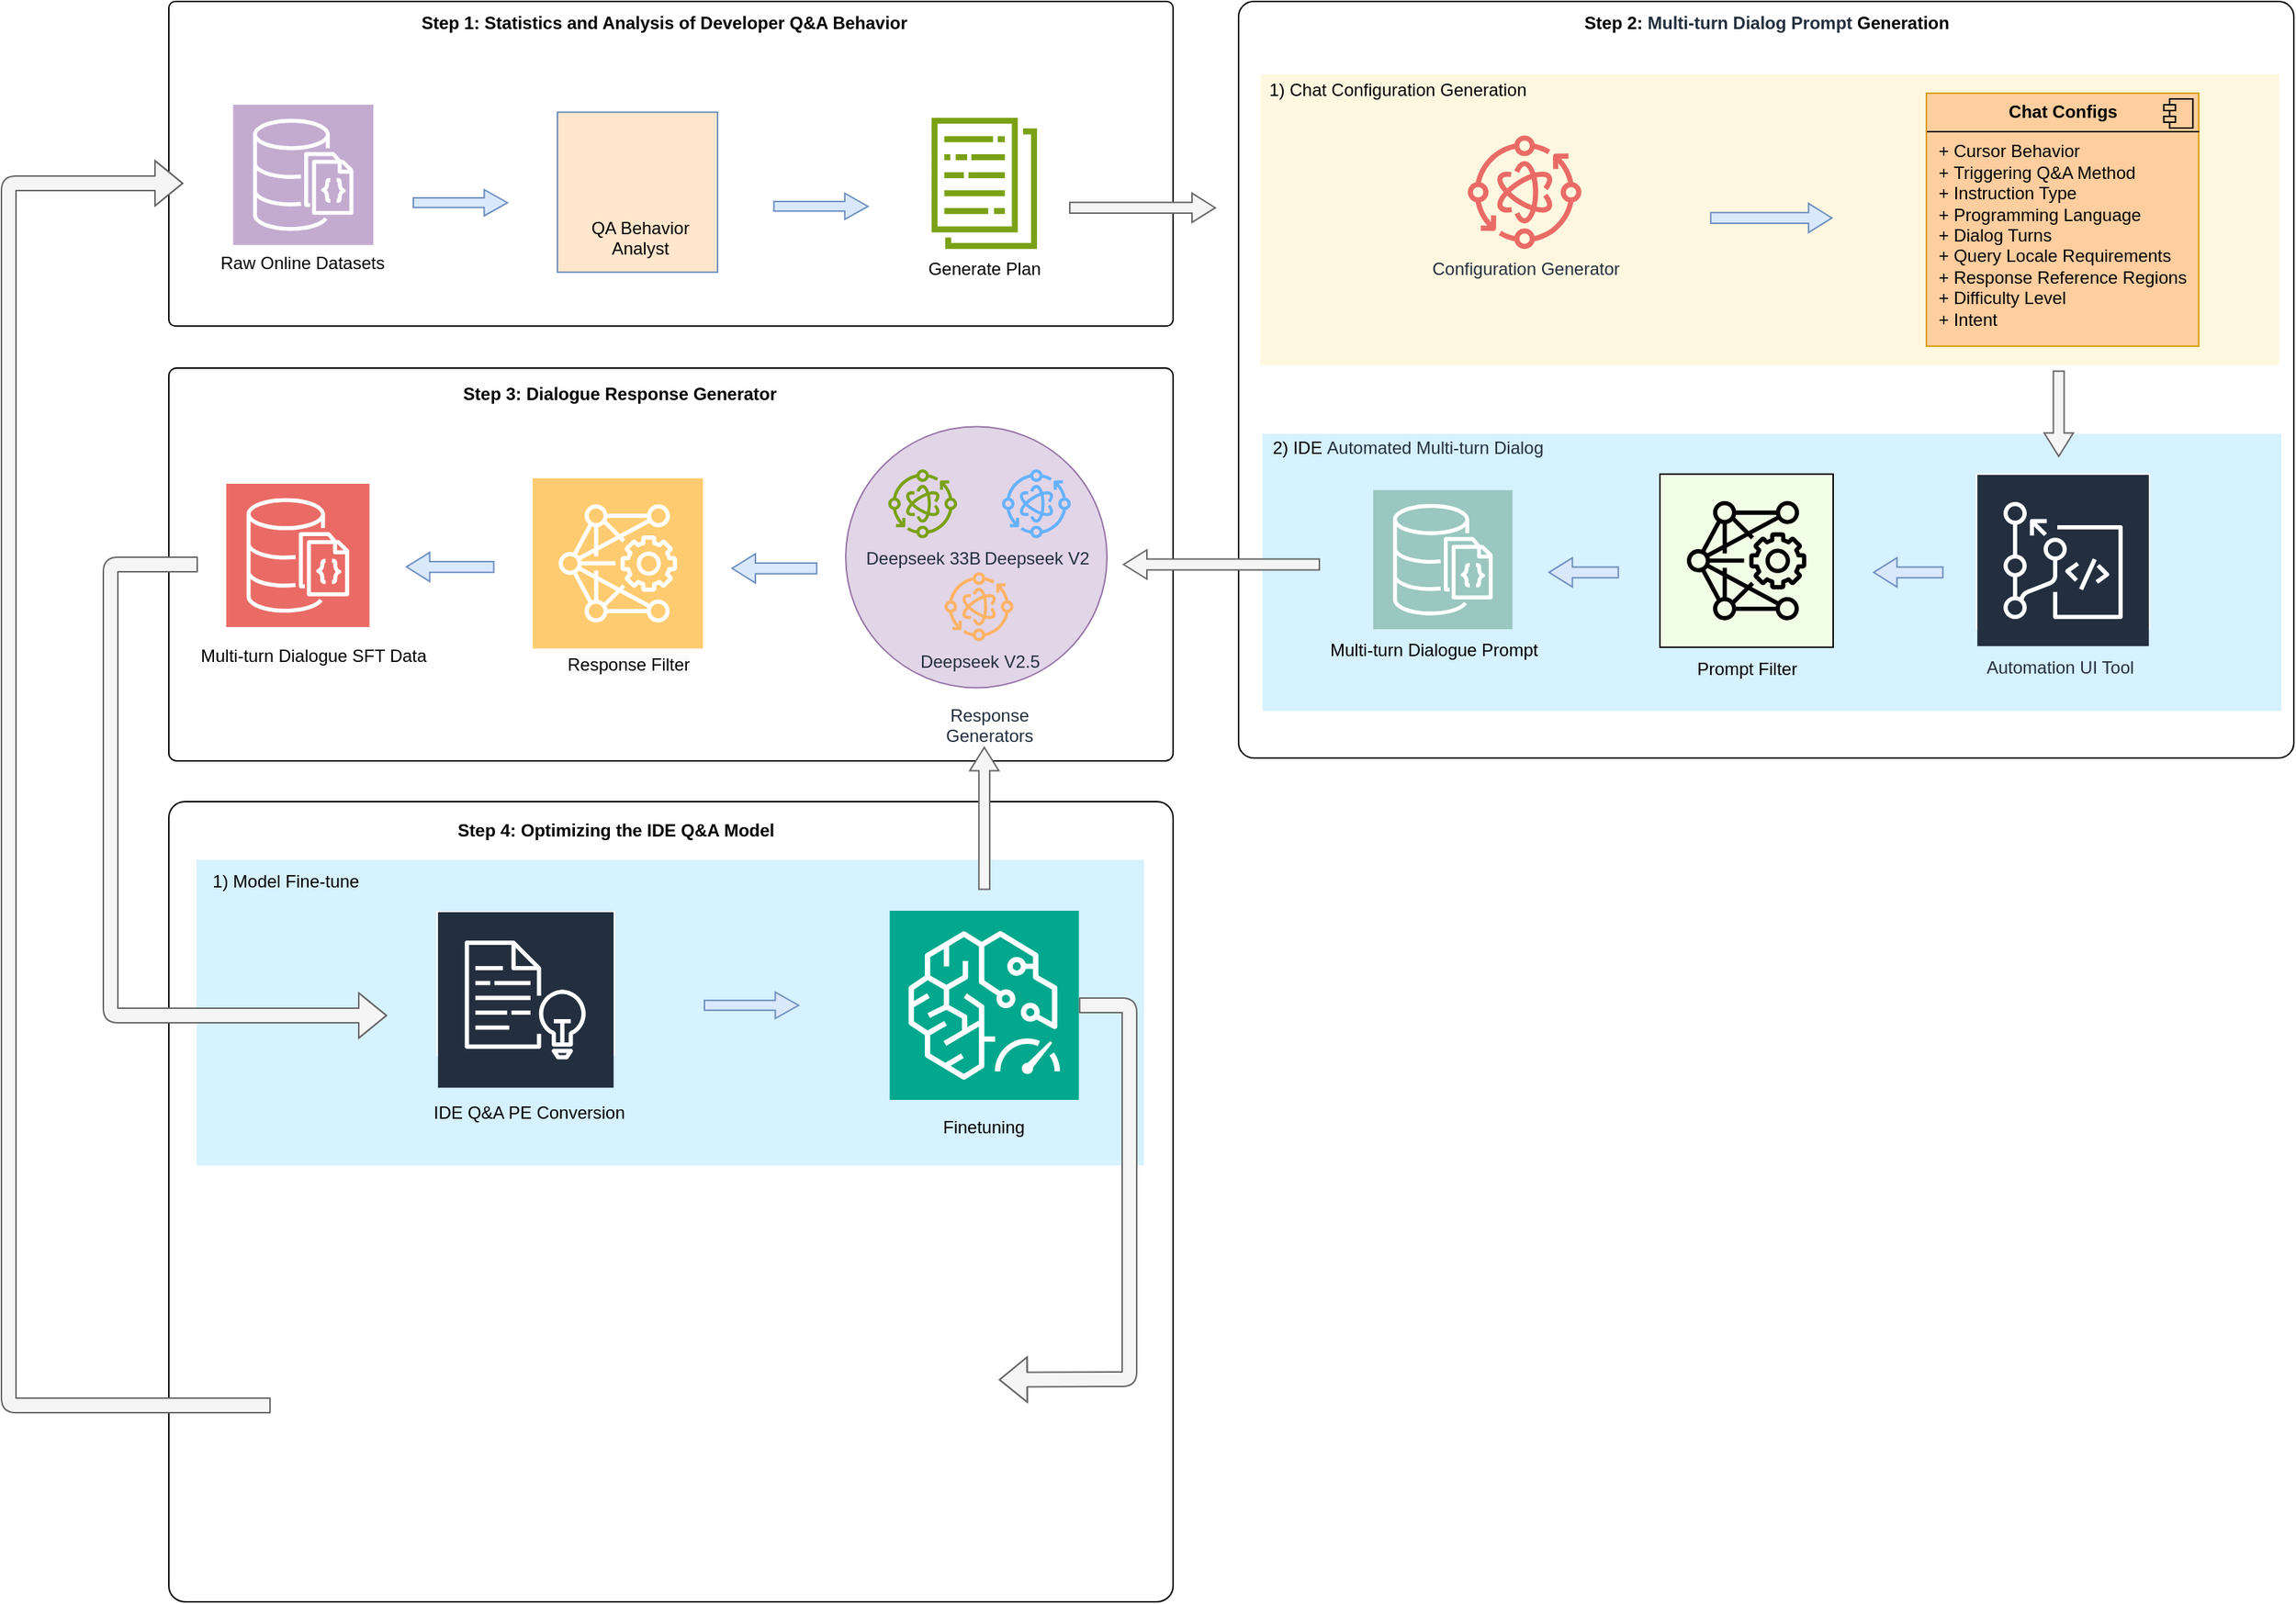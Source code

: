<mxfile version="24.7.16">
  <diagram name="第 1 页" id="gBcdoSO4XW2pjzrJ0r_s">
    <mxGraphModel dx="4261" dy="2553" grid="1" gridSize="10" guides="1" tooltips="1" connect="1" arrows="1" fold="1" page="1" pageScale="1" pageWidth="827" pageHeight="1169" math="0" shadow="0">
      <root>
        <mxCell id="0" />
        <mxCell id="1" parent="0" />
        <mxCell id="jeEwIzRltNPY7sXpc93a-125" value="" style="rounded=1;whiteSpace=wrap;html=1;fillColor=none;glass=0;arcSize=2;" vertex="1" parent="1">
          <mxGeometry x="-1030" y="430" width="690" height="550" as="geometry" />
        </mxCell>
        <mxCell id="jeEwIzRltNPY7sXpc93a-138" value="" style="rounded=0;whiteSpace=wrap;html=1;fillColor=#D6F1FF;strokeColor=none;" vertex="1" parent="1">
          <mxGeometry x="-1011" y="470" width="651" height="210" as="geometry" />
        </mxCell>
        <mxCell id="jeEwIzRltNPY7sXpc93a-87" value="" style="rounded=1;whiteSpace=wrap;html=1;fillColor=none;glass=0;arcSize=2;" vertex="1" parent="1">
          <mxGeometry x="-1030" y="132" width="690" height="270" as="geometry" />
        </mxCell>
        <mxCell id="jeEwIzRltNPY7sXpc93a-62" value="" style="rounded=1;whiteSpace=wrap;html=1;fillColor=none;glass=0;arcSize=2;" vertex="1" parent="1">
          <mxGeometry x="-295" y="-120" width="725" height="520" as="geometry" />
        </mxCell>
        <mxCell id="jeEwIzRltNPY7sXpc93a-86" value="" style="rounded=0;whiteSpace=wrap;html=1;fillColor=#D6F1FF;strokeColor=none;" vertex="1" parent="1">
          <mxGeometry x="-278.5" y="177.17" width="700" height="190.5" as="geometry" />
        </mxCell>
        <mxCell id="jeEwIzRltNPY7sXpc93a-85" value="" style="rounded=0;whiteSpace=wrap;html=1;fillColor=#FFF7E0;strokeColor=none;" vertex="1" parent="1">
          <mxGeometry x="-280" y="-70" width="700" height="200" as="geometry" />
        </mxCell>
        <mxCell id="jeEwIzRltNPY7sXpc93a-1" value="" style="rounded=1;whiteSpace=wrap;html=1;fillColor=none;glass=0;arcSize=2;" vertex="1" parent="1">
          <mxGeometry x="-1030" y="-120" width="690" height="223.13" as="geometry" />
        </mxCell>
        <mxCell id="WeLG5edQ8tTJFwp3-dpX-18" value="" style="html=1;shadow=0;dashed=0;align=center;verticalAlign=middle;shape=mxgraph.arrows2.arrow;dy=0.63;dx=16;notch=0;fillColor=#f5f5f5;strokeColor=#666666;fontColor=#333333;" parent="1" vertex="1">
          <mxGeometry x="-411" y="11.82" width="100" height="20" as="geometry" />
        </mxCell>
        <mxCell id="WeLG5edQ8tTJFwp3-dpX-63" value="" style="html=1;shadow=0;dashed=0;align=center;verticalAlign=middle;shape=mxgraph.arrows2.arrow;dy=0.63;dx=16;notch=0;fillColor=#dae8fc;strokeColor=#6c8ebf;rotation=-180;" parent="1" vertex="1">
          <mxGeometry x="-866.74" y="258.67" width="60" height="20" as="geometry" />
        </mxCell>
        <mxCell id="jeEwIzRltNPY7sXpc93a-7" value="&lt;b&gt;Step 1: Statistics and Analysis of Developer Q&amp;amp;A Behavior&lt;/b&gt;" style="text;html=1;align=center;verticalAlign=middle;whiteSpace=wrap;rounded=0;" vertex="1" parent="1">
          <mxGeometry x="-860" y="-114.87" width="341" height="20" as="geometry" />
        </mxCell>
        <mxCell id="jeEwIzRltNPY7sXpc93a-35" value="" style="sketch=0;outlineConnect=0;fontColor=#232F3E;gradientColor=none;strokeColor=#000000;fillColor=#F1FFE6;dashed=0;verticalLabelPosition=middle;verticalAlign=bottom;align=center;html=1;whiteSpace=wrap;fontSize=10;fontStyle=1;spacing=3;shape=mxgraph.aws4.productIcon;prIcon=mxgraph.aws4.deep_learning_amis;" vertex="1" parent="1">
          <mxGeometry x="-6" y="204.34" width="120" height="120" as="geometry" />
        </mxCell>
        <mxCell id="jeEwIzRltNPY7sXpc93a-46" value="&lt;span style=&quot;color: rgb(0, 0, 0); background-color: rgb(255, 255, 255);&quot;&gt;Generate Plan&lt;/span&gt;" style="sketch=0;outlineConnect=0;fontColor=#232F3E;gradientColor=none;fillColor=#7AA116;strokeColor=none;dashed=0;verticalLabelPosition=bottom;verticalAlign=top;align=center;html=1;fontSize=12;fontStyle=0;aspect=fixed;pointerEvents=1;shape=mxgraph.aws4.data_set;" vertex="1" parent="1">
          <mxGeometry x="-506.15" y="-40.05" width="72.86" height="90.18" as="geometry" />
        </mxCell>
        <mxCell id="jeEwIzRltNPY7sXpc93a-51" value="Configuration Generator" style="sketch=0;outlineConnect=0;fontColor=#232F3E;gradientColor=none;fillColor=#EA6B66;strokeColor=none;dashed=0;verticalLabelPosition=bottom;verticalAlign=top;align=center;html=1;fontSize=12;fontStyle=0;aspect=fixed;pointerEvents=1;shape=mxgraph.aws4.iot_greengrass_component_nucleus;" vertex="1" parent="1">
          <mxGeometry x="-137.5" y="-27.87" width="78" height="78" as="geometry" />
        </mxCell>
        <mxCell id="jeEwIzRltNPY7sXpc93a-63" value="&lt;b&gt;Step 2:&amp;nbsp;&lt;span style=&quot;color: rgb(35, 47, 62);&quot;&gt;Multi-turn Dialog Prompt&lt;/span&gt;&lt;span style=&quot;text-wrap: nowrap; background-color: rgb(255, 255, 255);&quot;&gt;&amp;nbsp;Generation&lt;/span&gt;&lt;/b&gt;" style="text;html=1;align=center;verticalAlign=middle;whiteSpace=wrap;rounded=0;" vertex="1" parent="1">
          <mxGeometry x="-122.5" y="-114.87" width="380" height="20" as="geometry" />
        </mxCell>
        <mxCell id="jeEwIzRltNPY7sXpc93a-73" value="1) Chat&amp;nbsp;Configuration Generation" style="text;html=1;align=center;verticalAlign=middle;resizable=0;points=[];autosize=1;strokeColor=none;fillColor=none;" vertex="1" parent="1">
          <mxGeometry x="-286.5" y="-73.87" width="200" height="30" as="geometry" />
        </mxCell>
        <mxCell id="jeEwIzRltNPY7sXpc93a-74" value="" style="html=1;shadow=0;dashed=0;align=center;verticalAlign=middle;shape=mxgraph.arrows2.arrow;dy=0.63;dx=16;notch=0;fillColor=#dae8fc;strokeColor=#6c8ebf;" vertex="1" parent="1">
          <mxGeometry x="29.39" y="18.82" width="83.23" height="20" as="geometry" />
        </mxCell>
        <mxCell id="jeEwIzRltNPY7sXpc93a-80" value="&lt;p style=&quot;margin:0px;margin-top:6px;text-align:center;&quot;&gt;&lt;span style=&quot;background-color: rgb(255, 206, 159);&quot;&gt;&lt;span style=&quot;text-wrap: nowrap;&quot;&gt;&lt;b style=&quot;&quot;&gt;Chat Configs&lt;/b&gt;&lt;/span&gt;&lt;br&gt;&lt;/span&gt;&lt;/p&gt;&lt;hr size=&quot;1&quot; style=&quot;border-style:solid;&quot;&gt;&lt;p style=&quot;margin:0px;margin-left:8px;&quot;&gt;+ Cursor Behavior&lt;br&gt;+&amp;nbsp;&lt;span style=&quot;background-color: initial;&quot;&gt;Triggering Q&amp;amp;A Method&lt;/span&gt;&lt;/p&gt;&lt;p style=&quot;margin:0px;margin-left:8px;&quot;&gt;+&amp;nbsp;&lt;span style=&quot;background-color: initial;&quot;&gt;Instruction Type&lt;/span&gt;&lt;span style=&quot;background-color: initial;&quot;&gt;&lt;br&gt;&lt;/span&gt;&lt;/p&gt;&lt;p style=&quot;margin:0px;margin-left:8px;&quot;&gt;+&amp;nbsp;&lt;span style=&quot;background-color: initial;&quot;&gt;Programming Language&lt;/span&gt;&lt;span style=&quot;background-color: initial;&quot;&gt;&lt;br&gt;&lt;/span&gt;&lt;/p&gt;&lt;p style=&quot;margin:0px;margin-left:8px;&quot;&gt;+&amp;nbsp;&lt;span style=&quot;background-color: initial;&quot;&gt;Dialog Turns&lt;/span&gt;&lt;span style=&quot;background-color: initial;&quot;&gt;&lt;br&gt;&lt;/span&gt;&lt;/p&gt;&lt;p style=&quot;margin:0px;margin-left:8px;&quot;&gt;+&amp;nbsp;&lt;span style=&quot;background-color: initial;&quot;&gt;Query&amp;nbsp;&lt;/span&gt;&lt;span style=&quot;background-color: initial;&quot;&gt;Locale Requirements&lt;/span&gt;&lt;/p&gt;&lt;p style=&quot;margin:0px;margin-left:8px;&quot;&gt;+&amp;nbsp;&lt;span style=&quot;background-color: initial;&quot;&gt;Response Reference Regions&lt;/span&gt;&lt;span style=&quot;background-color: initial;&quot;&gt;&lt;br&gt;&lt;/span&gt;&lt;/p&gt;&lt;p style=&quot;margin:0px;margin-left:8px;&quot;&gt;+&amp;nbsp;&lt;span style=&quot;background-color: initial;&quot;&gt;Difficulty Level&lt;/span&gt;&lt;span style=&quot;background-color: initial;&quot;&gt;&lt;br&gt;&lt;/span&gt;&lt;/p&gt;&lt;p style=&quot;margin:0px;margin-left:8px;&quot;&gt;+&amp;nbsp;&lt;span style=&quot;background-color: initial;&quot;&gt;Intent&lt;/span&gt;&lt;span style=&quot;background-color: initial;&quot;&gt;&lt;br&gt;&lt;/span&gt;&lt;/p&gt;" style="align=left;overflow=fill;html=1;dropTarget=0;whiteSpace=wrap;fillColor=#FFCE9F;strokeColor=#d79b00;" vertex="1" parent="1">
          <mxGeometry x="177.54" y="-56.94" width="187.14" height="173.87" as="geometry" />
        </mxCell>
        <mxCell id="jeEwIzRltNPY7sXpc93a-81" value="" style="shape=component;jettyWidth=8;jettyHeight=4;fillColor=#FFCE9F;" vertex="1" parent="jeEwIzRltNPY7sXpc93a-80">
          <mxGeometry x="1" width="20" height="20" relative="1" as="geometry">
            <mxPoint x="-24" y="4" as="offset" />
          </mxGeometry>
        </mxCell>
        <mxCell id="jeEwIzRltNPY7sXpc93a-83" value="" style="html=1;shadow=0;dashed=0;align=center;verticalAlign=middle;shape=mxgraph.arrows2.arrow;dy=0.63;dx=16;notch=0;fillColor=#dae8fc;strokeColor=#6c8ebf;rotation=-180;" vertex="1" parent="1">
          <mxGeometry x="141.32" y="262.42" width="47.54" height="20" as="geometry" />
        </mxCell>
        <mxCell id="jeEwIzRltNPY7sXpc93a-84" value="" style="html=1;shadow=0;dashed=0;align=center;verticalAlign=middle;shape=mxgraph.arrows2.arrow;dy=0.63;dx=16;notch=0;fillColor=#f5f5f5;strokeColor=#666666;rotation=90;fontColor=#333333;" vertex="1" parent="1">
          <mxGeometry x="239.25" y="153.42" width="58.5" height="20" as="geometry" />
        </mxCell>
        <mxCell id="jeEwIzRltNPY7sXpc93a-88" value="&lt;b&gt;Step 3:&amp;nbsp;Dialogue Response Generator&lt;/b&gt;" style="text;html=1;align=center;verticalAlign=middle;whiteSpace=wrap;rounded=0;" vertex="1" parent="1">
          <mxGeometry x="-910" y="140.2" width="380" height="20" as="geometry" />
        </mxCell>
        <mxCell id="jeEwIzRltNPY7sXpc93a-89" value="Prompt Filter" style="text;html=1;align=center;verticalAlign=middle;resizable=0;points=[];autosize=1;strokeColor=none;fillColor=none;" vertex="1" parent="1">
          <mxGeometry x="9" y="324.34" width="90" height="30" as="geometry" />
        </mxCell>
        <mxCell id="jeEwIzRltNPY7sXpc93a-90" value="&lt;span style=&quot;text-wrap: nowrap;&quot;&gt;2) IDE&amp;nbsp;&lt;/span&gt;&lt;font style=&quot;text-wrap: nowrap;&quot; color=&quot;#232f3e&quot;&gt;&lt;span style=&quot;text-wrap: wrap;&quot;&gt;Automated Multi-turn Dialog&lt;/span&gt;&lt;/font&gt;" style="rounded=0;whiteSpace=wrap;html=1;fillColor=none;strokeColor=none;" vertex="1" parent="1">
          <mxGeometry x="-281.5" y="173.17" width="205" height="27.12" as="geometry" />
        </mxCell>
        <mxCell id="jeEwIzRltNPY7sXpc93a-102" value="" style="group" vertex="1" connectable="0" parent="1">
          <mxGeometry x="211.58" y="204.34" width="122.06" height="145.71" as="geometry" />
        </mxCell>
        <mxCell id="jeEwIzRltNPY7sXpc93a-31" value="" style="sketch=0;outlineConnect=0;fontColor=#232F3E;gradientColor=none;strokeColor=#ffffff;fillColor=#232F3E;dashed=0;verticalLabelPosition=middle;verticalAlign=bottom;align=center;html=1;whiteSpace=wrap;fontSize=10;fontStyle=1;spacing=3;shape=mxgraph.aws4.productIcon;prIcon=mxgraph.aws4.codecommit;" vertex="1" parent="jeEwIzRltNPY7sXpc93a-102">
          <mxGeometry width="119.816" height="107.369" as="geometry" />
        </mxCell>
        <mxCell id="jeEwIzRltNPY7sXpc93a-104" value="" style="group" vertex="1" connectable="0" parent="1">
          <mxGeometry x="-234" y="215.87" width="170" height="122.66" as="geometry" />
        </mxCell>
        <mxCell id="WeLG5edQ8tTJFwp3-dpX-38" value="&lt;span style=&quot;text-align: center;&quot;&gt;Multi-turn Dialogue Prompt&lt;/span&gt;" style="text;whiteSpace=wrap;html=1;" parent="jeEwIzRltNPY7sXpc93a-104" vertex="1">
          <mxGeometry y="95.66" width="170" height="27" as="geometry" />
        </mxCell>
        <mxCell id="jeEwIzRltNPY7sXpc93a-75" value="" style="sketch=0;points=[[0,0,0],[0.25,0,0],[0.5,0,0],[0.75,0,0],[1,0,0],[0,1,0],[0.25,1,0],[0.5,1,0],[0.75,1,0],[1,1,0],[0,0.25,0],[0,0.5,0],[0,0.75,0],[1,0.25,0],[1,0.5,0],[1,0.75,0]];outlineConnect=0;fontColor=#232F3E;fillColor=#9AC7BF;strokeColor=#ffffff;dashed=0;verticalLabelPosition=bottom;verticalAlign=top;align=center;html=1;fontSize=12;fontStyle=0;aspect=fixed;shape=mxgraph.aws4.resourceIcon;resIcon=mxgraph.aws4.documentdb_with_mongodb_compatibility;" vertex="1" parent="jeEwIzRltNPY7sXpc93a-104">
          <mxGeometry x="31.5" width="95.66" height="95.66" as="geometry" />
        </mxCell>
        <mxCell id="jeEwIzRltNPY7sXpc93a-77" value="&lt;span style=&quot;color: rgb(35, 47, 62); font-family: Helvetica; font-size: 12px; font-style: normal; font-variant-ligatures: normal; font-variant-caps: normal; font-weight: 400; letter-spacing: normal; orphans: 2; text-align: center; text-indent: 0px; text-transform: none; widows: 2; word-spacing: 0px; -webkit-text-stroke-width: 0px; white-space: normal; text-decoration-thickness: initial; text-decoration-style: initial; text-decoration-color: initial; float: none; display: inline !important;&quot;&gt;Automation UI Tool&lt;/span&gt;" style="text;whiteSpace=wrap;html=1;" vertex="1" parent="1">
          <mxGeometry x="217.22" y="324.34" width="112.06" height="30" as="geometry" />
        </mxCell>
        <mxCell id="jeEwIzRltNPY7sXpc93a-106" value="" style="html=1;shadow=0;dashed=0;align=center;verticalAlign=middle;shape=mxgraph.arrows2.arrow;dy=0.63;dx=16;notch=0;fillColor=#dae8fc;strokeColor=#6c8ebf;rotation=-180;" vertex="1" parent="1">
          <mxGeometry x="-81.68" y="262.42" width="47.54" height="20" as="geometry" />
        </mxCell>
        <mxCell id="jeEwIzRltNPY7sXpc93a-108" value="" style="group" vertex="1" connectable="0" parent="1">
          <mxGeometry x="-564.94" y="172.23" width="184.44" height="220" as="geometry" />
        </mxCell>
        <mxCell id="jeEwIzRltNPY7sXpc93a-107" value="" style="ellipse;whiteSpace=wrap;html=1;aspect=fixed;fillColor=#e1d5e7;strokeColor=#9673a6;" vertex="1" parent="jeEwIzRltNPY7sXpc93a-108">
          <mxGeometry width="179.5" height="179.5" as="geometry" />
        </mxCell>
        <mxCell id="jeEwIzRltNPY7sXpc93a-95" value="Deepseek 33B" style="sketch=0;outlineConnect=0;fontColor=#232F3E;gradientColor=none;fillColor=#7AA116;strokeColor=none;dashed=0;verticalLabelPosition=bottom;verticalAlign=top;align=center;html=1;fontSize=12;fontStyle=0;aspect=fixed;pointerEvents=1;shape=mxgraph.aws4.iot_greengrass_component_nucleus;" vertex="1" parent="jeEwIzRltNPY7sXpc93a-108">
          <mxGeometry x="29.215" y="29.392" width="47.299" height="47.299" as="geometry" />
        </mxCell>
        <mxCell id="jeEwIzRltNPY7sXpc93a-96" value="Deepseek V2" style="sketch=0;outlineConnect=0;fontColor=#232F3E;gradientColor=none;fillColor=#66B2FF;strokeColor=none;dashed=0;verticalLabelPosition=bottom;verticalAlign=top;align=center;html=1;fontSize=12;fontStyle=0;aspect=fixed;pointerEvents=1;shape=mxgraph.aws4.iot_greengrass_component_nucleus;" vertex="1" parent="jeEwIzRltNPY7sXpc93a-108">
          <mxGeometry x="107.352" y="29.392" width="47.299" height="47.299" as="geometry" />
        </mxCell>
        <mxCell id="jeEwIzRltNPY7sXpc93a-97" value="Deepseek V2.5" style="sketch=0;outlineConnect=0;fontColor=#232F3E;gradientColor=none;fillColor=#FFB366;strokeColor=none;dashed=0;verticalLabelPosition=bottom;verticalAlign=top;align=center;html=1;fontSize=12;fontStyle=0;aspect=fixed;pointerEvents=1;shape=mxgraph.aws4.iot_greengrass_component_nucleus;" vertex="1" parent="jeEwIzRltNPY7sXpc93a-108">
          <mxGeometry x="67.919" y="100.119" width="47.299" height="47.299" as="geometry" />
        </mxCell>
        <mxCell id="jeEwIzRltNPY7sXpc93a-99" value="&lt;div style=&quot;text-align: center;&quot;&gt;&lt;span style=&quot;background-color: initial;&quot;&gt;&lt;font color=&quot;#232f3e&quot;&gt;Response Generators&lt;/font&gt;&lt;/span&gt;&lt;/div&gt;" style="text;whiteSpace=wrap;html=1;" vertex="1" parent="jeEwIzRltNPY7sXpc93a-108">
          <mxGeometry x="42.356" y="184.823" width="112.299" height="35.177" as="geometry" />
        </mxCell>
        <mxCell id="jeEwIzRltNPY7sXpc93a-113" value="" style="html=1;shadow=0;dashed=0;align=center;verticalAlign=middle;shape=mxgraph.arrows2.arrow;dy=0.63;dx=16;notch=0;fillColor=#dae8fc;strokeColor=#6c8ebf;rotation=-180;" vertex="1" parent="1">
          <mxGeometry x="-643" y="259.67" width="58.13" height="20" as="geometry" />
        </mxCell>
        <mxCell id="jeEwIzRltNPY7sXpc93a-116" value="" style="group" vertex="1" connectable="0" parent="1">
          <mxGeometry x="-781" y="206.75" width="119" height="145.25" as="geometry" />
        </mxCell>
        <mxCell id="jeEwIzRltNPY7sXpc93a-109" value="" style="outlineConnect=0;fontColor=#232F3E;gradientColor=none;strokeColor=#FFFFFF;fillColor=#FFCB70;dashed=0;verticalLabelPosition=middle;verticalAlign=bottom;align=center;html=1;whiteSpace=wrap;fontSize=10;fontStyle=1;spacing=3;shape=mxgraph.aws4.productIcon;prIcon=mxgraph.aws4.deep_learning_amis;shadow=0;" vertex="1" parent="jeEwIzRltNPY7sXpc93a-116">
          <mxGeometry width="119" height="115.669" as="geometry" />
        </mxCell>
        <mxCell id="jeEwIzRltNPY7sXpc93a-110" value="&lt;span style=&quot;color: rgb(0, 0, 0); font-family: Helvetica; font-size: 12px; font-style: normal; font-variant-ligatures: normal; font-variant-caps: normal; font-weight: 400; letter-spacing: normal; orphans: 2; text-align: center; text-indent: 0px; text-transform: none; widows: 2; word-spacing: 0px; -webkit-text-stroke-width: 0px; white-space: nowrap; background-color: rgb(251, 251, 251); text-decoration-thickness: initial; text-decoration-style: initial; text-decoration-color: initial; display: inline !important; float: none;&quot;&gt;Response Filter&lt;/span&gt;" style="text;whiteSpace=wrap;html=1;" vertex="1" parent="jeEwIzRltNPY7sXpc93a-116">
          <mxGeometry x="22.733" y="115.669" width="79.333" height="29.581" as="geometry" />
        </mxCell>
        <mxCell id="jeEwIzRltNPY7sXpc93a-119" value="" style="group" vertex="1" connectable="0" parent="1">
          <mxGeometry x="-1000" y="-48.99" width="194.68" height="141.63" as="geometry" />
        </mxCell>
        <mxCell id="jeEwIzRltNPY7sXpc93a-22" value="Raw Online Datasets" style="rounded=0;whiteSpace=wrap;html=1;fillColor=none;strokeColor=none;" vertex="1" parent="jeEwIzRltNPY7sXpc93a-119">
          <mxGeometry x="-22.67" y="76.328" width="170" height="65.302" as="geometry" />
        </mxCell>
        <mxCell id="jeEwIzRltNPY7sXpc93a-49" value="" style="sketch=0;points=[[0,0,0],[0.25,0,0],[0.5,0,0],[0.75,0,0],[1,0,0],[0,1,0],[0.25,1,0],[0.5,1,0],[0.75,1,0],[1,1,0],[0,0.25,0],[0,0.5,0],[0,0.75,0],[1,0.25,0],[1,0.5,0],[1,0.75,0]];outlineConnect=0;fontColor=#232F3E;fillColor=#C3ABD0;strokeColor=#ffffff;dashed=0;verticalLabelPosition=bottom;verticalAlign=top;align=center;html=1;fontSize=12;fontStyle=0;aspect=fixed;shape=mxgraph.aws4.resourceIcon;resIcon=mxgraph.aws4.documentdb_with_mongodb_compatibility;" vertex="1" parent="jeEwIzRltNPY7sXpc93a-119">
          <mxGeometry x="14.167" width="96.321" height="96.321" as="geometry" />
        </mxCell>
        <mxCell id="WeLG5edQ8tTJFwp3-dpX-109" value="" style="html=1;shadow=0;dashed=0;align=center;verticalAlign=middle;shape=mxgraph.arrows2.arrow;dy=0.63;dx=16;notch=0;fillColor=#dae8fc;strokeColor=#6c8ebf;" parent="jeEwIzRltNPY7sXpc93a-119" vertex="1">
          <mxGeometry x="138" y="58.33" width="64.68" height="18" as="geometry" />
        </mxCell>
        <mxCell id="jeEwIzRltNPY7sXpc93a-120" value="" style="group" vertex="1" connectable="0" parent="1">
          <mxGeometry x="-763" y="-43.87" width="112" height="110" as="geometry" />
        </mxCell>
        <mxCell id="jeEwIzRltNPY7sXpc93a-3" value="" style="rounded=0;whiteSpace=wrap;html=1;fillColor=#FFE6CC;strokeColor=#6c8ebf;" vertex="1" parent="jeEwIzRltNPY7sXpc93a-120">
          <mxGeometry width="110" height="110" as="geometry" />
        </mxCell>
        <mxCell id="WeLG5edQ8tTJFwp3-dpX-106" value="" style="shape=image;verticalLabelPosition=bottom;labelBackgroundColor=default;verticalAlign=top;aspect=fixed;imageAspect=0;image=https://png.pngtree.com/png-clipart/20230409/original/pngtree-data-analysis-line-icon-png-image_9041939.png;" parent="jeEwIzRltNPY7sXpc93a-120" vertex="1">
          <mxGeometry x="21" y="4.69" width="78" height="78" as="geometry" />
        </mxCell>
        <mxCell id="WeLG5edQ8tTJFwp3-dpX-108" value="QA Behavior Analyst" style="text;whiteSpace=wrap;align=center;" parent="jeEwIzRltNPY7sXpc93a-120" vertex="1">
          <mxGeometry x="2" y="66" width="110" height="20" as="geometry" />
        </mxCell>
        <mxCell id="jeEwIzRltNPY7sXpc93a-122" value="" style="html=1;shadow=0;dashed=0;align=center;verticalAlign=middle;shape=mxgraph.arrows2.arrow;dy=0.63;dx=16;notch=0;fillColor=#dae8fc;strokeColor=#6c8ebf;" vertex="1" parent="1">
          <mxGeometry x="-614.27" y="11.82" width="64.68" height="18" as="geometry" />
        </mxCell>
        <mxCell id="jeEwIzRltNPY7sXpc93a-123" value="" style="html=1;shadow=0;dashed=0;align=center;verticalAlign=middle;shape=mxgraph.arrows2.arrow;dy=0.63;dx=16;notch=0;fillColor=#f5f5f5;strokeColor=#666666;rotation=-180;fontColor=#333333;" vertex="1" parent="1">
          <mxGeometry x="-374" y="257" width="134.5" height="20" as="geometry" />
        </mxCell>
        <mxCell id="jeEwIzRltNPY7sXpc93a-126" value="&lt;b&gt;Step 4: Optimizing the IDE Q&amp;amp;A Model&amp;nbsp;&lt;/b&gt;" style="text;html=1;align=center;verticalAlign=middle;whiteSpace=wrap;rounded=0;" vertex="1" parent="1">
          <mxGeometry x="-911.5" y="440" width="380" height="20" as="geometry" />
        </mxCell>
        <mxCell id="jeEwIzRltNPY7sXpc93a-128" value="1) Model Fine-tune" style="text;html=1;align=center;verticalAlign=middle;resizable=0;points=[];autosize=1;strokeColor=none;fillColor=none;" vertex="1" parent="1">
          <mxGeometry x="-1010" y="470" width="120" height="30" as="geometry" />
        </mxCell>
        <mxCell id="jeEwIzRltNPY7sXpc93a-131" value="" style="sketch=0;points=[[0,0,0],[0.25,0,0],[0.5,0,0],[0.75,0,0],[1,0,0],[0,1,0],[0.25,1,0],[0.5,1,0],[0.75,1,0],[1,1,0],[0,0.25,0],[0,0.5,0],[0,0.75,0],[1,0.25,0],[1,0.5,0],[1,0.75,0]];outlineConnect=0;fontColor=#232F3E;fillColor=#01A88D;strokeColor=#ffffff;dashed=0;verticalLabelPosition=bottom;verticalAlign=top;align=center;html=1;fontSize=12;fontStyle=0;aspect=fixed;shape=mxgraph.aws4.resourceIcon;resIcon=mxgraph.aws4.elastic_inference_2;" vertex="1" parent="1">
          <mxGeometry x="-534.72" y="505" width="130" height="130" as="geometry" />
        </mxCell>
        <mxCell id="jeEwIzRltNPY7sXpc93a-133" value="" style="shape=flexArrow;endArrow=classic;html=1;rounded=1;fillColor=#f5f5f5;strokeColor=#666666;" edge="1" parent="1">
          <mxGeometry width="50" height="50" relative="1" as="geometry">
            <mxPoint x="-1010" y="267" as="sourcePoint" />
            <mxPoint x="-880" y="577" as="targetPoint" />
            <Array as="points">
              <mxPoint x="-1070" y="267" />
              <mxPoint x="-1070" y="577" />
            </Array>
          </mxGeometry>
        </mxCell>
        <mxCell id="jeEwIzRltNPY7sXpc93a-91" value="" style="sketch=0;points=[[0,0,0],[0.25,0,0],[0.5,0,0],[0.75,0,0],[1,0,0],[0,1,0],[0.25,1,0],[0.5,1,0],[0.75,1,0],[1,1,0],[0,0.25,0],[0,0.5,0],[0,0.75,0],[1,0.25,0],[1,0.5,0],[1,0.75,0]];outlineConnect=0;fontColor=#232F3E;fillColor=#EA6B66;strokeColor=#ffffff;dashed=0;verticalLabelPosition=bottom;verticalAlign=top;align=center;html=1;fontSize=12;fontStyle=0;aspect=fixed;shape=mxgraph.aws4.resourceIcon;resIcon=mxgraph.aws4.documentdb_with_mongodb_compatibility;" vertex="1" parent="1">
          <mxGeometry x="-990.58" y="211.55" width="98.45" height="98.45" as="geometry" />
        </mxCell>
        <mxCell id="jeEwIzRltNPY7sXpc93a-92" value="&lt;span style=&quot;text-align: center;&quot;&gt;Multi-turn Dialogue SFT Data&lt;/span&gt;" style="text;whiteSpace=wrap;html=1;" vertex="1" parent="1">
          <mxGeometry x="-1010" y="316.373" width="160" height="22.157" as="geometry" />
        </mxCell>
        <mxCell id="jeEwIzRltNPY7sXpc93a-134" value="IDE Q&amp;A PE Conversion" style="text;whiteSpace=wrap;" vertex="1" parent="1">
          <mxGeometry x="-850" y="630" width="160" height="40" as="geometry" />
        </mxCell>
        <mxCell id="jeEwIzRltNPY7sXpc93a-33" value="" style="sketch=0;outlineConnect=0;fontColor=#232F3E;gradientColor=none;strokeColor=#ffffff;fillColor=#232F3E;dashed=0;verticalLabelPosition=middle;verticalAlign=bottom;align=center;html=1;whiteSpace=wrap;fontSize=10;fontStyle=1;spacing=3;shape=mxgraph.aws4.productIcon;prIcon=mxgraph.aws4.comprehend;" vertex="1" parent="1">
          <mxGeometry x="-846.07" y="505" width="122.66" height="100" as="geometry" />
        </mxCell>
        <mxCell id="jeEwIzRltNPY7sXpc93a-135" value="" style="html=1;shadow=0;dashed=0;align=center;verticalAlign=middle;shape=mxgraph.arrows2.arrow;dy=0.63;dx=16;notch=0;fillColor=#dae8fc;strokeColor=#6c8ebf;" vertex="1" parent="1">
          <mxGeometry x="-662" y="561" width="64.68" height="18" as="geometry" />
        </mxCell>
        <mxCell id="jeEwIzRltNPY7sXpc93a-136" value="Finetuning" style="text;whiteSpace=wrap;" vertex="1" parent="1">
          <mxGeometry x="-500" y="640" width="69.72" height="20" as="geometry" />
        </mxCell>
        <mxCell id="jeEwIzRltNPY7sXpc93a-137" value="" style="html=1;shadow=0;dashed=0;align=center;verticalAlign=middle;shape=mxgraph.arrows2.arrow;dy=0.63;dx=16;notch=0;fillColor=#f5f5f5;strokeColor=#666666;rotation=-90;fontColor=#333333;" vertex="1" parent="1">
          <mxGeometry x="-518.48" y="431.52" width="97.53" height="20" as="geometry" />
        </mxCell>
        <mxCell id="jeEwIzRltNPY7sXpc93a-146" value="" style="shape=image;verticalLabelPosition=bottom;labelBackgroundColor=default;verticalAlign=top;aspect=fixed;imageAspect=0;image=https://aiguide.cc/wp-content/uploads/2024/05/f2e279475eff37ae9846a04810321db.png;" vertex="1" parent="1">
          <mxGeometry x="-940" y="704.68" width="480.25" height="245.32" as="geometry" />
        </mxCell>
        <mxCell id="jeEwIzRltNPY7sXpc93a-149" value="" style="shape=flexArrow;endArrow=classic;html=1;rounded=1;fillColor=#f5f5f5;strokeColor=#666666;" edge="1" parent="1">
          <mxGeometry width="50" height="50" relative="1" as="geometry">
            <mxPoint x="-960" y="845" as="sourcePoint" />
            <mxPoint x="-1020" y="4.99" as="targetPoint" />
            <Array as="points">
              <mxPoint x="-1140" y="845" />
              <mxPoint x="-1140" y="5" />
            </Array>
          </mxGeometry>
        </mxCell>
        <mxCell id="jeEwIzRltNPY7sXpc93a-150" value="" style="shape=flexArrow;endArrow=classic;html=1;rounded=1;fillColor=#f5f5f5;strokeColor=#666666;entryX=1;entryY=0.5;entryDx=0;entryDy=0;exitX=1;exitY=0.5;exitDx=0;exitDy=0;exitPerimeter=0;" edge="1" parent="1" source="jeEwIzRltNPY7sXpc93a-131" target="jeEwIzRltNPY7sXpc93a-146">
          <mxGeometry width="50" height="50" relative="1" as="geometry">
            <mxPoint x="-390" y="570" as="sourcePoint" />
            <mxPoint x="-540" y="730" as="targetPoint" />
            <Array as="points">
              <mxPoint x="-370" y="570" />
              <mxPoint x="-370" y="827" />
            </Array>
          </mxGeometry>
        </mxCell>
      </root>
    </mxGraphModel>
  </diagram>
</mxfile>
